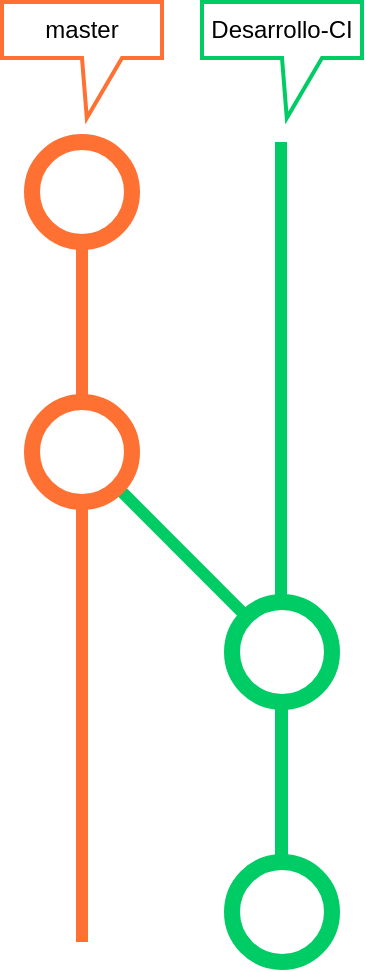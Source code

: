 <mxfile version="10.3.6" type="github"><diagram name="Page-1" id="13e1069c-82ec-6db2-03f1-153e76fe0fe0"><mxGraphModel dx="914" dy="585" grid="1" gridSize="10" guides="1" tooltips="1" connect="1" arrows="1" fold="1" page="1" pageScale="1" pageWidth="1100" pageHeight="850" background="#ffffff" math="0" shadow="0"><root><mxCell id="0"/><mxCell id="1" parent="0"/><mxCell id="uVO0IyziYZK-YaGf1Y_r-16" value="" style="edgeStyle=orthogonalEdgeStyle;rounded=0;orthogonalLoop=1;jettySize=auto;html=1;endArrow=none;endFill=0;strokeColor=#FF7033;strokeWidth=6;" edge="1" parent="1" source="uVO0IyziYZK-YaGf1Y_r-1" target="uVO0IyziYZK-YaGf1Y_r-15"><mxGeometry relative="1" as="geometry"/></mxCell><mxCell id="uVO0IyziYZK-YaGf1Y_r-1" value="" style="ellipse;whiteSpace=wrap;html=1;strokeColor=#FF7033;strokeWidth=8;" vertex="1" parent="1"><mxGeometry x="200" y="120" width="50" height="50" as="geometry"/></mxCell><mxCell id="uVO0IyziYZK-YaGf1Y_r-22" value="" style="endArrow=none;html=1;strokeColor=#00CC66;strokeWidth=6;entryX=1;entryY=1;entryDx=0;entryDy=0;exitX=0;exitY=0;exitDx=0;exitDy=0;" edge="1" parent="1" source="uVO0IyziYZK-YaGf1Y_r-19" target="uVO0IyziYZK-YaGf1Y_r-15"><mxGeometry width="50" height="50" relative="1" as="geometry"><mxPoint x="300" y="350" as="sourcePoint"/><mxPoint x="225" y="300" as="targetPoint"/></mxGeometry></mxCell><mxCell id="uVO0IyziYZK-YaGf1Y_r-23" value="" style="edgeStyle=orthogonalEdgeStyle;rounded=0;orthogonalLoop=1;jettySize=auto;html=1;endArrow=none;endFill=0;strokeColor=#FF7033;strokeWidth=6;exitX=0.5;exitY=1;exitDx=0;exitDy=0;" edge="1" parent="1" source="uVO0IyziYZK-YaGf1Y_r-15"><mxGeometry relative="1" as="geometry"><mxPoint x="235" y="180" as="sourcePoint"/><mxPoint x="225" y="520" as="targetPoint"/></mxGeometry></mxCell><mxCell id="uVO0IyziYZK-YaGf1Y_r-15" value="" style="ellipse;whiteSpace=wrap;html=1;strokeColor=#FF7033;strokeWidth=8;" vertex="1" parent="1"><mxGeometry x="200" y="250" width="50" height="50" as="geometry"/></mxCell><mxCell id="uVO0IyziYZK-YaGf1Y_r-24" value="" style="endArrow=none;html=1;strokeColor=#00CC66;strokeWidth=6;" edge="1" parent="1"><mxGeometry width="50" height="50" relative="1" as="geometry"><mxPoint x="324.5" y="520" as="sourcePoint"/><mxPoint x="324.5" y="120" as="targetPoint"/></mxGeometry></mxCell><mxCell id="uVO0IyziYZK-YaGf1Y_r-27" value="" style="edgeStyle=orthogonalEdgeStyle;rounded=0;orthogonalLoop=1;jettySize=auto;html=1;endArrow=none;endFill=0;strokeColor=#00CC66;strokeWidth=6;" edge="1" parent="1" source="uVO0IyziYZK-YaGf1Y_r-19" target="uVO0IyziYZK-YaGf1Y_r-26"><mxGeometry relative="1" as="geometry"/></mxCell><mxCell id="uVO0IyziYZK-YaGf1Y_r-19" value="" style="ellipse;whiteSpace=wrap;html=1;strokeColor=#00CC66;strokeWidth=8;" vertex="1" parent="1"><mxGeometry x="300" y="350" width="50" height="50" as="geometry"/></mxCell><mxCell id="uVO0IyziYZK-YaGf1Y_r-26" value="" style="ellipse;whiteSpace=wrap;html=1;strokeColor=#00CC66;strokeWidth=8;" vertex="1" parent="1"><mxGeometry x="300" y="480" width="50" height="50" as="geometry"/></mxCell><mxCell id="uVO0IyziYZK-YaGf1Y_r-31" value="Desarrollo-CI" style="shape=callout;whiteSpace=wrap;html=1;perimeter=calloutPerimeter;strokeColor=#00CC66;strokeWidth=2;position2=0.53;" vertex="1" parent="1"><mxGeometry x="285" y="50" width="80" height="58" as="geometry"/></mxCell><mxCell id="uVO0IyziYZK-YaGf1Y_r-32" value="master" style="shape=callout;whiteSpace=wrap;html=1;perimeter=calloutPerimeter;strokeColor=#FF7033;strokeWidth=2;position2=0.53;" vertex="1" parent="1"><mxGeometry x="185" y="50" width="80" height="58" as="geometry"/></mxCell></root></mxGraphModel></diagram></mxfile>